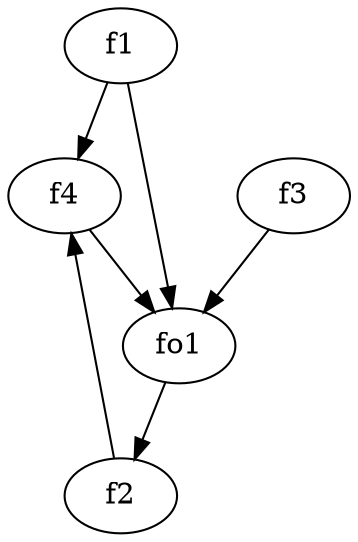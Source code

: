 strict digraph  {
f1;
f2;
f3;
f4;
fo1;
f1 -> fo1  [weight=2];
f1 -> f4  [weight=2];
f2 -> f4  [weight=2];
f3 -> fo1  [weight=2];
f4 -> fo1  [weight=2];
fo1 -> f2  [weight=2];
}
